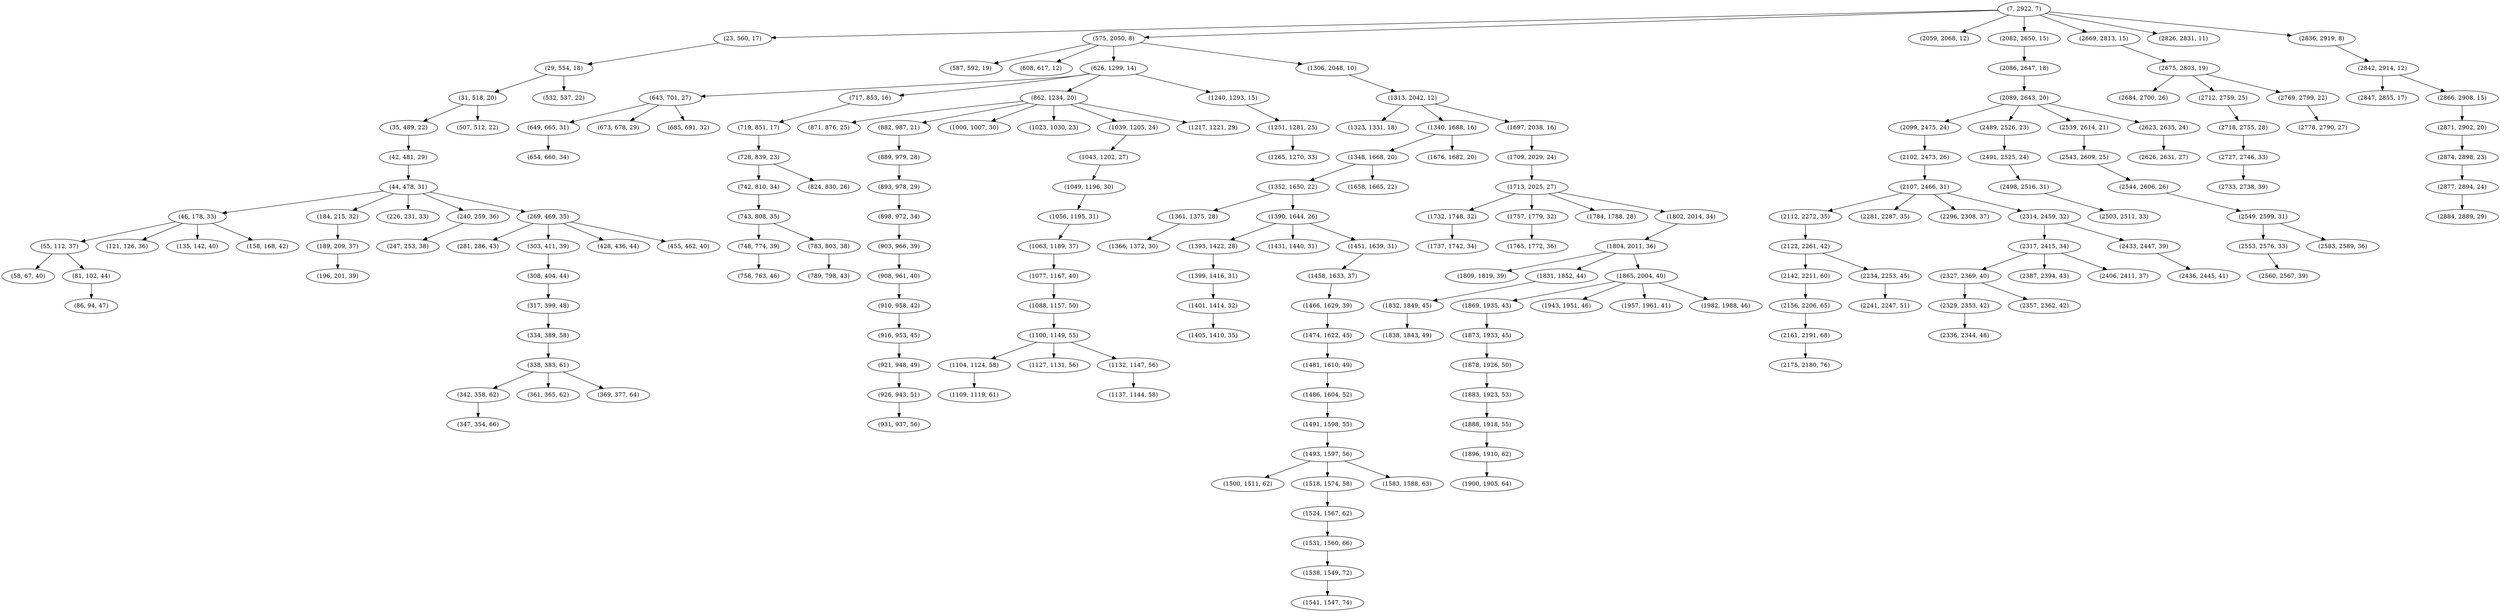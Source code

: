 digraph tree {
    "(7, 2922, 7)";
    "(23, 560, 17)";
    "(29, 554, 18)";
    "(31, 518, 20)";
    "(35, 489, 22)";
    "(42, 481, 29)";
    "(44, 478, 31)";
    "(46, 178, 33)";
    "(55, 112, 37)";
    "(58, 67, 40)";
    "(81, 102, 44)";
    "(86, 94, 47)";
    "(121, 126, 36)";
    "(135, 142, 40)";
    "(158, 168, 42)";
    "(184, 215, 32)";
    "(189, 209, 37)";
    "(196, 201, 39)";
    "(226, 231, 33)";
    "(240, 259, 36)";
    "(247, 253, 38)";
    "(269, 469, 35)";
    "(281, 286, 43)";
    "(303, 411, 39)";
    "(308, 404, 44)";
    "(317, 399, 48)";
    "(334, 389, 58)";
    "(338, 383, 61)";
    "(342, 358, 62)";
    "(347, 354, 66)";
    "(361, 365, 62)";
    "(369, 377, 64)";
    "(428, 436, 44)";
    "(455, 462, 40)";
    "(507, 512, 22)";
    "(532, 537, 22)";
    "(575, 2050, 8)";
    "(587, 592, 19)";
    "(608, 617, 12)";
    "(626, 1299, 14)";
    "(643, 701, 27)";
    "(649, 665, 31)";
    "(654, 660, 34)";
    "(673, 678, 29)";
    "(685, 691, 32)";
    "(717, 853, 16)";
    "(719, 851, 17)";
    "(728, 839, 23)";
    "(742, 810, 34)";
    "(743, 808, 35)";
    "(748, 774, 39)";
    "(758, 763, 46)";
    "(783, 803, 38)";
    "(789, 798, 43)";
    "(824, 830, 26)";
    "(862, 1234, 20)";
    "(871, 876, 25)";
    "(882, 987, 21)";
    "(889, 979, 28)";
    "(893, 978, 29)";
    "(898, 972, 34)";
    "(903, 966, 39)";
    "(908, 961, 40)";
    "(910, 958, 42)";
    "(916, 953, 45)";
    "(921, 948, 49)";
    "(926, 943, 51)";
    "(931, 937, 56)";
    "(1000, 1007, 30)";
    "(1023, 1030, 23)";
    "(1039, 1205, 24)";
    "(1043, 1202, 27)";
    "(1049, 1196, 30)";
    "(1056, 1195, 31)";
    "(1063, 1189, 37)";
    "(1077, 1167, 40)";
    "(1088, 1157, 50)";
    "(1100, 1149, 55)";
    "(1104, 1124, 58)";
    "(1109, 1119, 61)";
    "(1127, 1131, 56)";
    "(1132, 1147, 56)";
    "(1137, 1144, 58)";
    "(1217, 1221, 29)";
    "(1240, 1293, 15)";
    "(1251, 1281, 25)";
    "(1265, 1270, 33)";
    "(1306, 2048, 10)";
    "(1313, 2042, 12)";
    "(1323, 1331, 18)";
    "(1340, 1688, 16)";
    "(1348, 1668, 20)";
    "(1352, 1650, 22)";
    "(1361, 1375, 28)";
    "(1366, 1372, 30)";
    "(1390, 1644, 26)";
    "(1393, 1422, 28)";
    "(1399, 1416, 31)";
    "(1401, 1414, 32)";
    "(1405, 1410, 35)";
    "(1431, 1440, 31)";
    "(1451, 1639, 31)";
    "(1458, 1633, 37)";
    "(1466, 1629, 39)";
    "(1474, 1622, 45)";
    "(1481, 1610, 49)";
    "(1486, 1604, 52)";
    "(1491, 1598, 55)";
    "(1493, 1597, 56)";
    "(1500, 1511, 62)";
    "(1518, 1574, 58)";
    "(1524, 1567, 62)";
    "(1531, 1560, 66)";
    "(1538, 1549, 72)";
    "(1541, 1547, 74)";
    "(1583, 1588, 63)";
    "(1658, 1665, 22)";
    "(1676, 1682, 20)";
    "(1697, 2038, 16)";
    "(1709, 2029, 24)";
    "(1713, 2025, 27)";
    "(1732, 1748, 32)";
    "(1737, 1742, 34)";
    "(1757, 1779, 32)";
    "(1765, 1772, 36)";
    "(1784, 1788, 28)";
    "(1802, 2014, 34)";
    "(1804, 2011, 36)";
    "(1809, 1819, 39)";
    "(1831, 1852, 44)";
    "(1832, 1849, 45)";
    "(1838, 1843, 49)";
    "(1865, 2004, 40)";
    "(1869, 1935, 43)";
    "(1873, 1933, 45)";
    "(1878, 1926, 50)";
    "(1883, 1923, 53)";
    "(1888, 1918, 55)";
    "(1896, 1910, 62)";
    "(1900, 1905, 64)";
    "(1943, 1951, 46)";
    "(1957, 1961, 41)";
    "(1982, 1988, 46)";
    "(2059, 2068, 12)";
    "(2082, 2650, 15)";
    "(2086, 2647, 18)";
    "(2089, 2643, 20)";
    "(2099, 2475, 24)";
    "(2102, 2473, 26)";
    "(2107, 2466, 31)";
    "(2112, 2272, 35)";
    "(2122, 2261, 42)";
    "(2142, 2211, 60)";
    "(2156, 2206, 65)";
    "(2161, 2191, 68)";
    "(2175, 2180, 76)";
    "(2234, 2253, 45)";
    "(2241, 2247, 51)";
    "(2281, 2287, 35)";
    "(2296, 2308, 37)";
    "(2314, 2459, 32)";
    "(2317, 2415, 34)";
    "(2327, 2369, 40)";
    "(2329, 2353, 42)";
    "(2336, 2344, 48)";
    "(2357, 2362, 42)";
    "(2387, 2394, 43)";
    "(2406, 2411, 37)";
    "(2433, 2447, 39)";
    "(2436, 2445, 41)";
    "(2489, 2526, 23)";
    "(2491, 2525, 24)";
    "(2498, 2516, 31)";
    "(2503, 2511, 33)";
    "(2539, 2614, 21)";
    "(2543, 2609, 25)";
    "(2544, 2606, 26)";
    "(2549, 2599, 31)";
    "(2553, 2576, 33)";
    "(2560, 2567, 39)";
    "(2583, 2589, 36)";
    "(2623, 2635, 24)";
    "(2626, 2631, 27)";
    "(2669, 2813, 15)";
    "(2675, 2803, 19)";
    "(2684, 2700, 26)";
    "(2712, 2759, 25)";
    "(2718, 2755, 28)";
    "(2727, 2746, 33)";
    "(2733, 2738, 39)";
    "(2769, 2799, 22)";
    "(2778, 2790, 27)";
    "(2826, 2831, 11)";
    "(2836, 2919, 8)";
    "(2842, 2914, 12)";
    "(2847, 2855, 17)";
    "(2866, 2908, 15)";
    "(2871, 2902, 20)";
    "(2874, 2898, 23)";
    "(2877, 2894, 24)";
    "(2884, 2889, 29)";
    "(7, 2922, 7)" -> "(23, 560, 17)";
    "(7, 2922, 7)" -> "(575, 2050, 8)";
    "(7, 2922, 7)" -> "(2059, 2068, 12)";
    "(7, 2922, 7)" -> "(2082, 2650, 15)";
    "(7, 2922, 7)" -> "(2669, 2813, 15)";
    "(7, 2922, 7)" -> "(2826, 2831, 11)";
    "(7, 2922, 7)" -> "(2836, 2919, 8)";
    "(23, 560, 17)" -> "(29, 554, 18)";
    "(29, 554, 18)" -> "(31, 518, 20)";
    "(29, 554, 18)" -> "(532, 537, 22)";
    "(31, 518, 20)" -> "(35, 489, 22)";
    "(31, 518, 20)" -> "(507, 512, 22)";
    "(35, 489, 22)" -> "(42, 481, 29)";
    "(42, 481, 29)" -> "(44, 478, 31)";
    "(44, 478, 31)" -> "(46, 178, 33)";
    "(44, 478, 31)" -> "(184, 215, 32)";
    "(44, 478, 31)" -> "(226, 231, 33)";
    "(44, 478, 31)" -> "(240, 259, 36)";
    "(44, 478, 31)" -> "(269, 469, 35)";
    "(46, 178, 33)" -> "(55, 112, 37)";
    "(46, 178, 33)" -> "(121, 126, 36)";
    "(46, 178, 33)" -> "(135, 142, 40)";
    "(46, 178, 33)" -> "(158, 168, 42)";
    "(55, 112, 37)" -> "(58, 67, 40)";
    "(55, 112, 37)" -> "(81, 102, 44)";
    "(81, 102, 44)" -> "(86, 94, 47)";
    "(184, 215, 32)" -> "(189, 209, 37)";
    "(189, 209, 37)" -> "(196, 201, 39)";
    "(240, 259, 36)" -> "(247, 253, 38)";
    "(269, 469, 35)" -> "(281, 286, 43)";
    "(269, 469, 35)" -> "(303, 411, 39)";
    "(269, 469, 35)" -> "(428, 436, 44)";
    "(269, 469, 35)" -> "(455, 462, 40)";
    "(303, 411, 39)" -> "(308, 404, 44)";
    "(308, 404, 44)" -> "(317, 399, 48)";
    "(317, 399, 48)" -> "(334, 389, 58)";
    "(334, 389, 58)" -> "(338, 383, 61)";
    "(338, 383, 61)" -> "(342, 358, 62)";
    "(338, 383, 61)" -> "(361, 365, 62)";
    "(338, 383, 61)" -> "(369, 377, 64)";
    "(342, 358, 62)" -> "(347, 354, 66)";
    "(575, 2050, 8)" -> "(587, 592, 19)";
    "(575, 2050, 8)" -> "(608, 617, 12)";
    "(575, 2050, 8)" -> "(626, 1299, 14)";
    "(575, 2050, 8)" -> "(1306, 2048, 10)";
    "(626, 1299, 14)" -> "(643, 701, 27)";
    "(626, 1299, 14)" -> "(717, 853, 16)";
    "(626, 1299, 14)" -> "(862, 1234, 20)";
    "(626, 1299, 14)" -> "(1240, 1293, 15)";
    "(643, 701, 27)" -> "(649, 665, 31)";
    "(643, 701, 27)" -> "(673, 678, 29)";
    "(643, 701, 27)" -> "(685, 691, 32)";
    "(649, 665, 31)" -> "(654, 660, 34)";
    "(717, 853, 16)" -> "(719, 851, 17)";
    "(719, 851, 17)" -> "(728, 839, 23)";
    "(728, 839, 23)" -> "(742, 810, 34)";
    "(728, 839, 23)" -> "(824, 830, 26)";
    "(742, 810, 34)" -> "(743, 808, 35)";
    "(743, 808, 35)" -> "(748, 774, 39)";
    "(743, 808, 35)" -> "(783, 803, 38)";
    "(748, 774, 39)" -> "(758, 763, 46)";
    "(783, 803, 38)" -> "(789, 798, 43)";
    "(862, 1234, 20)" -> "(871, 876, 25)";
    "(862, 1234, 20)" -> "(882, 987, 21)";
    "(862, 1234, 20)" -> "(1000, 1007, 30)";
    "(862, 1234, 20)" -> "(1023, 1030, 23)";
    "(862, 1234, 20)" -> "(1039, 1205, 24)";
    "(862, 1234, 20)" -> "(1217, 1221, 29)";
    "(882, 987, 21)" -> "(889, 979, 28)";
    "(889, 979, 28)" -> "(893, 978, 29)";
    "(893, 978, 29)" -> "(898, 972, 34)";
    "(898, 972, 34)" -> "(903, 966, 39)";
    "(903, 966, 39)" -> "(908, 961, 40)";
    "(908, 961, 40)" -> "(910, 958, 42)";
    "(910, 958, 42)" -> "(916, 953, 45)";
    "(916, 953, 45)" -> "(921, 948, 49)";
    "(921, 948, 49)" -> "(926, 943, 51)";
    "(926, 943, 51)" -> "(931, 937, 56)";
    "(1039, 1205, 24)" -> "(1043, 1202, 27)";
    "(1043, 1202, 27)" -> "(1049, 1196, 30)";
    "(1049, 1196, 30)" -> "(1056, 1195, 31)";
    "(1056, 1195, 31)" -> "(1063, 1189, 37)";
    "(1063, 1189, 37)" -> "(1077, 1167, 40)";
    "(1077, 1167, 40)" -> "(1088, 1157, 50)";
    "(1088, 1157, 50)" -> "(1100, 1149, 55)";
    "(1100, 1149, 55)" -> "(1104, 1124, 58)";
    "(1100, 1149, 55)" -> "(1127, 1131, 56)";
    "(1100, 1149, 55)" -> "(1132, 1147, 56)";
    "(1104, 1124, 58)" -> "(1109, 1119, 61)";
    "(1132, 1147, 56)" -> "(1137, 1144, 58)";
    "(1240, 1293, 15)" -> "(1251, 1281, 25)";
    "(1251, 1281, 25)" -> "(1265, 1270, 33)";
    "(1306, 2048, 10)" -> "(1313, 2042, 12)";
    "(1313, 2042, 12)" -> "(1323, 1331, 18)";
    "(1313, 2042, 12)" -> "(1340, 1688, 16)";
    "(1313, 2042, 12)" -> "(1697, 2038, 16)";
    "(1340, 1688, 16)" -> "(1348, 1668, 20)";
    "(1340, 1688, 16)" -> "(1676, 1682, 20)";
    "(1348, 1668, 20)" -> "(1352, 1650, 22)";
    "(1348, 1668, 20)" -> "(1658, 1665, 22)";
    "(1352, 1650, 22)" -> "(1361, 1375, 28)";
    "(1352, 1650, 22)" -> "(1390, 1644, 26)";
    "(1361, 1375, 28)" -> "(1366, 1372, 30)";
    "(1390, 1644, 26)" -> "(1393, 1422, 28)";
    "(1390, 1644, 26)" -> "(1431, 1440, 31)";
    "(1390, 1644, 26)" -> "(1451, 1639, 31)";
    "(1393, 1422, 28)" -> "(1399, 1416, 31)";
    "(1399, 1416, 31)" -> "(1401, 1414, 32)";
    "(1401, 1414, 32)" -> "(1405, 1410, 35)";
    "(1451, 1639, 31)" -> "(1458, 1633, 37)";
    "(1458, 1633, 37)" -> "(1466, 1629, 39)";
    "(1466, 1629, 39)" -> "(1474, 1622, 45)";
    "(1474, 1622, 45)" -> "(1481, 1610, 49)";
    "(1481, 1610, 49)" -> "(1486, 1604, 52)";
    "(1486, 1604, 52)" -> "(1491, 1598, 55)";
    "(1491, 1598, 55)" -> "(1493, 1597, 56)";
    "(1493, 1597, 56)" -> "(1500, 1511, 62)";
    "(1493, 1597, 56)" -> "(1518, 1574, 58)";
    "(1493, 1597, 56)" -> "(1583, 1588, 63)";
    "(1518, 1574, 58)" -> "(1524, 1567, 62)";
    "(1524, 1567, 62)" -> "(1531, 1560, 66)";
    "(1531, 1560, 66)" -> "(1538, 1549, 72)";
    "(1538, 1549, 72)" -> "(1541, 1547, 74)";
    "(1697, 2038, 16)" -> "(1709, 2029, 24)";
    "(1709, 2029, 24)" -> "(1713, 2025, 27)";
    "(1713, 2025, 27)" -> "(1732, 1748, 32)";
    "(1713, 2025, 27)" -> "(1757, 1779, 32)";
    "(1713, 2025, 27)" -> "(1784, 1788, 28)";
    "(1713, 2025, 27)" -> "(1802, 2014, 34)";
    "(1732, 1748, 32)" -> "(1737, 1742, 34)";
    "(1757, 1779, 32)" -> "(1765, 1772, 36)";
    "(1802, 2014, 34)" -> "(1804, 2011, 36)";
    "(1804, 2011, 36)" -> "(1809, 1819, 39)";
    "(1804, 2011, 36)" -> "(1831, 1852, 44)";
    "(1804, 2011, 36)" -> "(1865, 2004, 40)";
    "(1831, 1852, 44)" -> "(1832, 1849, 45)";
    "(1832, 1849, 45)" -> "(1838, 1843, 49)";
    "(1865, 2004, 40)" -> "(1869, 1935, 43)";
    "(1865, 2004, 40)" -> "(1943, 1951, 46)";
    "(1865, 2004, 40)" -> "(1957, 1961, 41)";
    "(1865, 2004, 40)" -> "(1982, 1988, 46)";
    "(1869, 1935, 43)" -> "(1873, 1933, 45)";
    "(1873, 1933, 45)" -> "(1878, 1926, 50)";
    "(1878, 1926, 50)" -> "(1883, 1923, 53)";
    "(1883, 1923, 53)" -> "(1888, 1918, 55)";
    "(1888, 1918, 55)" -> "(1896, 1910, 62)";
    "(1896, 1910, 62)" -> "(1900, 1905, 64)";
    "(2082, 2650, 15)" -> "(2086, 2647, 18)";
    "(2086, 2647, 18)" -> "(2089, 2643, 20)";
    "(2089, 2643, 20)" -> "(2099, 2475, 24)";
    "(2089, 2643, 20)" -> "(2489, 2526, 23)";
    "(2089, 2643, 20)" -> "(2539, 2614, 21)";
    "(2089, 2643, 20)" -> "(2623, 2635, 24)";
    "(2099, 2475, 24)" -> "(2102, 2473, 26)";
    "(2102, 2473, 26)" -> "(2107, 2466, 31)";
    "(2107, 2466, 31)" -> "(2112, 2272, 35)";
    "(2107, 2466, 31)" -> "(2281, 2287, 35)";
    "(2107, 2466, 31)" -> "(2296, 2308, 37)";
    "(2107, 2466, 31)" -> "(2314, 2459, 32)";
    "(2112, 2272, 35)" -> "(2122, 2261, 42)";
    "(2122, 2261, 42)" -> "(2142, 2211, 60)";
    "(2122, 2261, 42)" -> "(2234, 2253, 45)";
    "(2142, 2211, 60)" -> "(2156, 2206, 65)";
    "(2156, 2206, 65)" -> "(2161, 2191, 68)";
    "(2161, 2191, 68)" -> "(2175, 2180, 76)";
    "(2234, 2253, 45)" -> "(2241, 2247, 51)";
    "(2314, 2459, 32)" -> "(2317, 2415, 34)";
    "(2314, 2459, 32)" -> "(2433, 2447, 39)";
    "(2317, 2415, 34)" -> "(2327, 2369, 40)";
    "(2317, 2415, 34)" -> "(2387, 2394, 43)";
    "(2317, 2415, 34)" -> "(2406, 2411, 37)";
    "(2327, 2369, 40)" -> "(2329, 2353, 42)";
    "(2327, 2369, 40)" -> "(2357, 2362, 42)";
    "(2329, 2353, 42)" -> "(2336, 2344, 48)";
    "(2433, 2447, 39)" -> "(2436, 2445, 41)";
    "(2489, 2526, 23)" -> "(2491, 2525, 24)";
    "(2491, 2525, 24)" -> "(2498, 2516, 31)";
    "(2498, 2516, 31)" -> "(2503, 2511, 33)";
    "(2539, 2614, 21)" -> "(2543, 2609, 25)";
    "(2543, 2609, 25)" -> "(2544, 2606, 26)";
    "(2544, 2606, 26)" -> "(2549, 2599, 31)";
    "(2549, 2599, 31)" -> "(2553, 2576, 33)";
    "(2549, 2599, 31)" -> "(2583, 2589, 36)";
    "(2553, 2576, 33)" -> "(2560, 2567, 39)";
    "(2623, 2635, 24)" -> "(2626, 2631, 27)";
    "(2669, 2813, 15)" -> "(2675, 2803, 19)";
    "(2675, 2803, 19)" -> "(2684, 2700, 26)";
    "(2675, 2803, 19)" -> "(2712, 2759, 25)";
    "(2675, 2803, 19)" -> "(2769, 2799, 22)";
    "(2712, 2759, 25)" -> "(2718, 2755, 28)";
    "(2718, 2755, 28)" -> "(2727, 2746, 33)";
    "(2727, 2746, 33)" -> "(2733, 2738, 39)";
    "(2769, 2799, 22)" -> "(2778, 2790, 27)";
    "(2836, 2919, 8)" -> "(2842, 2914, 12)";
    "(2842, 2914, 12)" -> "(2847, 2855, 17)";
    "(2842, 2914, 12)" -> "(2866, 2908, 15)";
    "(2866, 2908, 15)" -> "(2871, 2902, 20)";
    "(2871, 2902, 20)" -> "(2874, 2898, 23)";
    "(2874, 2898, 23)" -> "(2877, 2894, 24)";
    "(2877, 2894, 24)" -> "(2884, 2889, 29)";
}
